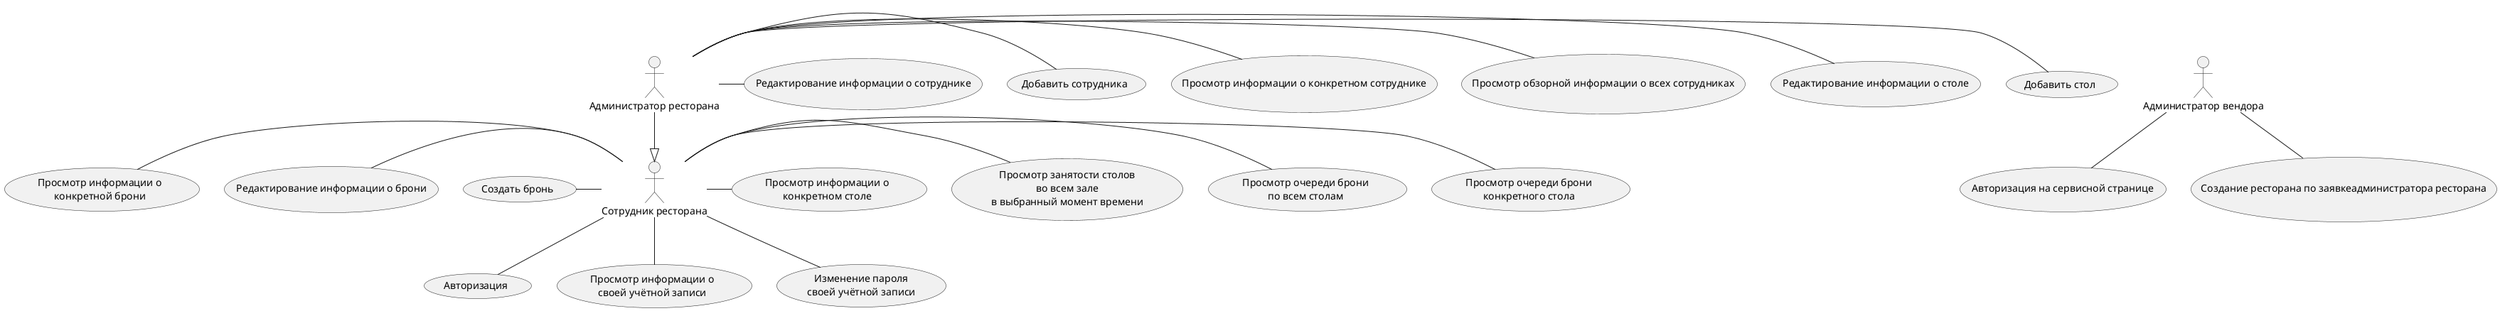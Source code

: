@startuml Диаграмма прецедентов

actor "Администратор вендора" as av
actor "Администратор ресторана" as ar
actor "Сотрудник ресторана" as empl

ar -down-|> empl

empl -left- (Создать бронь)
empl -left- (Редактирование информации о брони)
empl -left- (Просмотр информации о\nконкретной брони)

empl -right- (Просмотр очереди брони\nконкретного стола)
empl -right- (Просмотр очереди брони\nпо всем столам)
empl -right- (Просмотр занятости столов\nво всем зале\nв выбранный момент времени)
empl -right- (Просмотр информации о\nконкретном столе)

empl -down- (Авторизация)
empl -down- (Просмотр информации о\nсвоей учётной записи)
empl -down- (Изменение пароля\nсвоей учётной записи)

ar -right- (Добавить стол)
ar -right- (Редактирование информации о столе)
ar -right- (Просмотр обзорной информации о всех сотрудниках)
ar -right- (Просмотр информации о конкретном сотруднике)
ar -right- (Добавить сотрудника)
ar -right- (Редактирование информации о сотруднике)

av -- (Авторизация на сервисной странице)
av -- (Создание ресторана по заявкеадминистратора ресторана)

@enduml